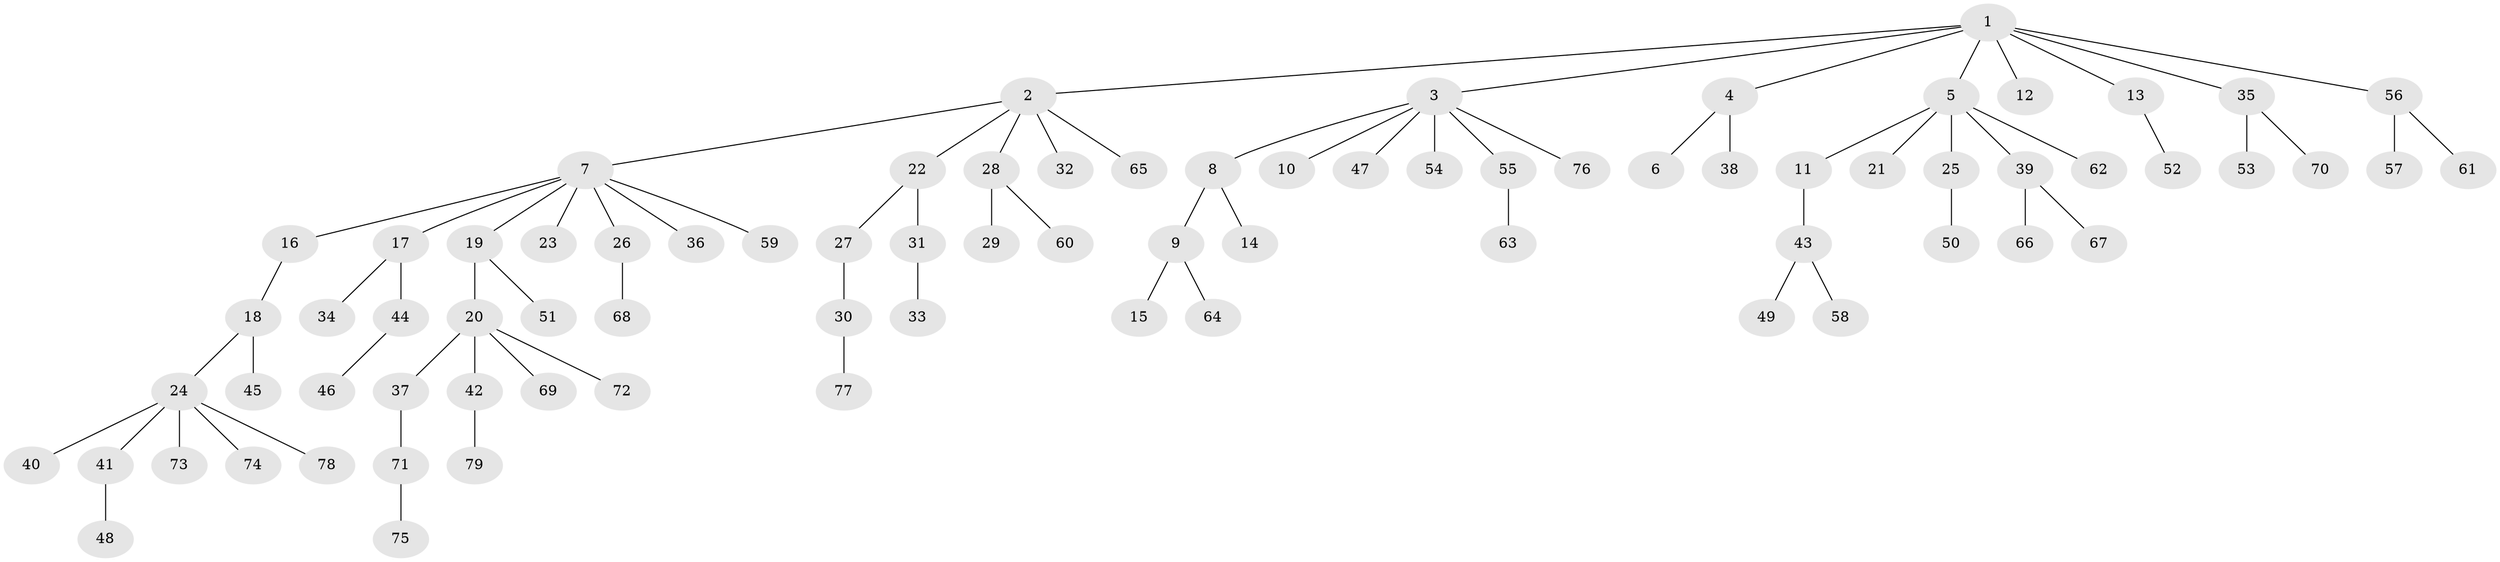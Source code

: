 // Generated by graph-tools (version 1.1) at 2025/26/03/09/25 03:26:27]
// undirected, 79 vertices, 78 edges
graph export_dot {
graph [start="1"]
  node [color=gray90,style=filled];
  1;
  2;
  3;
  4;
  5;
  6;
  7;
  8;
  9;
  10;
  11;
  12;
  13;
  14;
  15;
  16;
  17;
  18;
  19;
  20;
  21;
  22;
  23;
  24;
  25;
  26;
  27;
  28;
  29;
  30;
  31;
  32;
  33;
  34;
  35;
  36;
  37;
  38;
  39;
  40;
  41;
  42;
  43;
  44;
  45;
  46;
  47;
  48;
  49;
  50;
  51;
  52;
  53;
  54;
  55;
  56;
  57;
  58;
  59;
  60;
  61;
  62;
  63;
  64;
  65;
  66;
  67;
  68;
  69;
  70;
  71;
  72;
  73;
  74;
  75;
  76;
  77;
  78;
  79;
  1 -- 2;
  1 -- 3;
  1 -- 4;
  1 -- 5;
  1 -- 12;
  1 -- 13;
  1 -- 35;
  1 -- 56;
  2 -- 7;
  2 -- 22;
  2 -- 28;
  2 -- 32;
  2 -- 65;
  3 -- 8;
  3 -- 10;
  3 -- 47;
  3 -- 54;
  3 -- 55;
  3 -- 76;
  4 -- 6;
  4 -- 38;
  5 -- 11;
  5 -- 21;
  5 -- 25;
  5 -- 39;
  5 -- 62;
  7 -- 16;
  7 -- 17;
  7 -- 19;
  7 -- 23;
  7 -- 26;
  7 -- 36;
  7 -- 59;
  8 -- 9;
  8 -- 14;
  9 -- 15;
  9 -- 64;
  11 -- 43;
  13 -- 52;
  16 -- 18;
  17 -- 34;
  17 -- 44;
  18 -- 24;
  18 -- 45;
  19 -- 20;
  19 -- 51;
  20 -- 37;
  20 -- 42;
  20 -- 69;
  20 -- 72;
  22 -- 27;
  22 -- 31;
  24 -- 40;
  24 -- 41;
  24 -- 73;
  24 -- 74;
  24 -- 78;
  25 -- 50;
  26 -- 68;
  27 -- 30;
  28 -- 29;
  28 -- 60;
  30 -- 77;
  31 -- 33;
  35 -- 53;
  35 -- 70;
  37 -- 71;
  39 -- 66;
  39 -- 67;
  41 -- 48;
  42 -- 79;
  43 -- 49;
  43 -- 58;
  44 -- 46;
  55 -- 63;
  56 -- 57;
  56 -- 61;
  71 -- 75;
}
